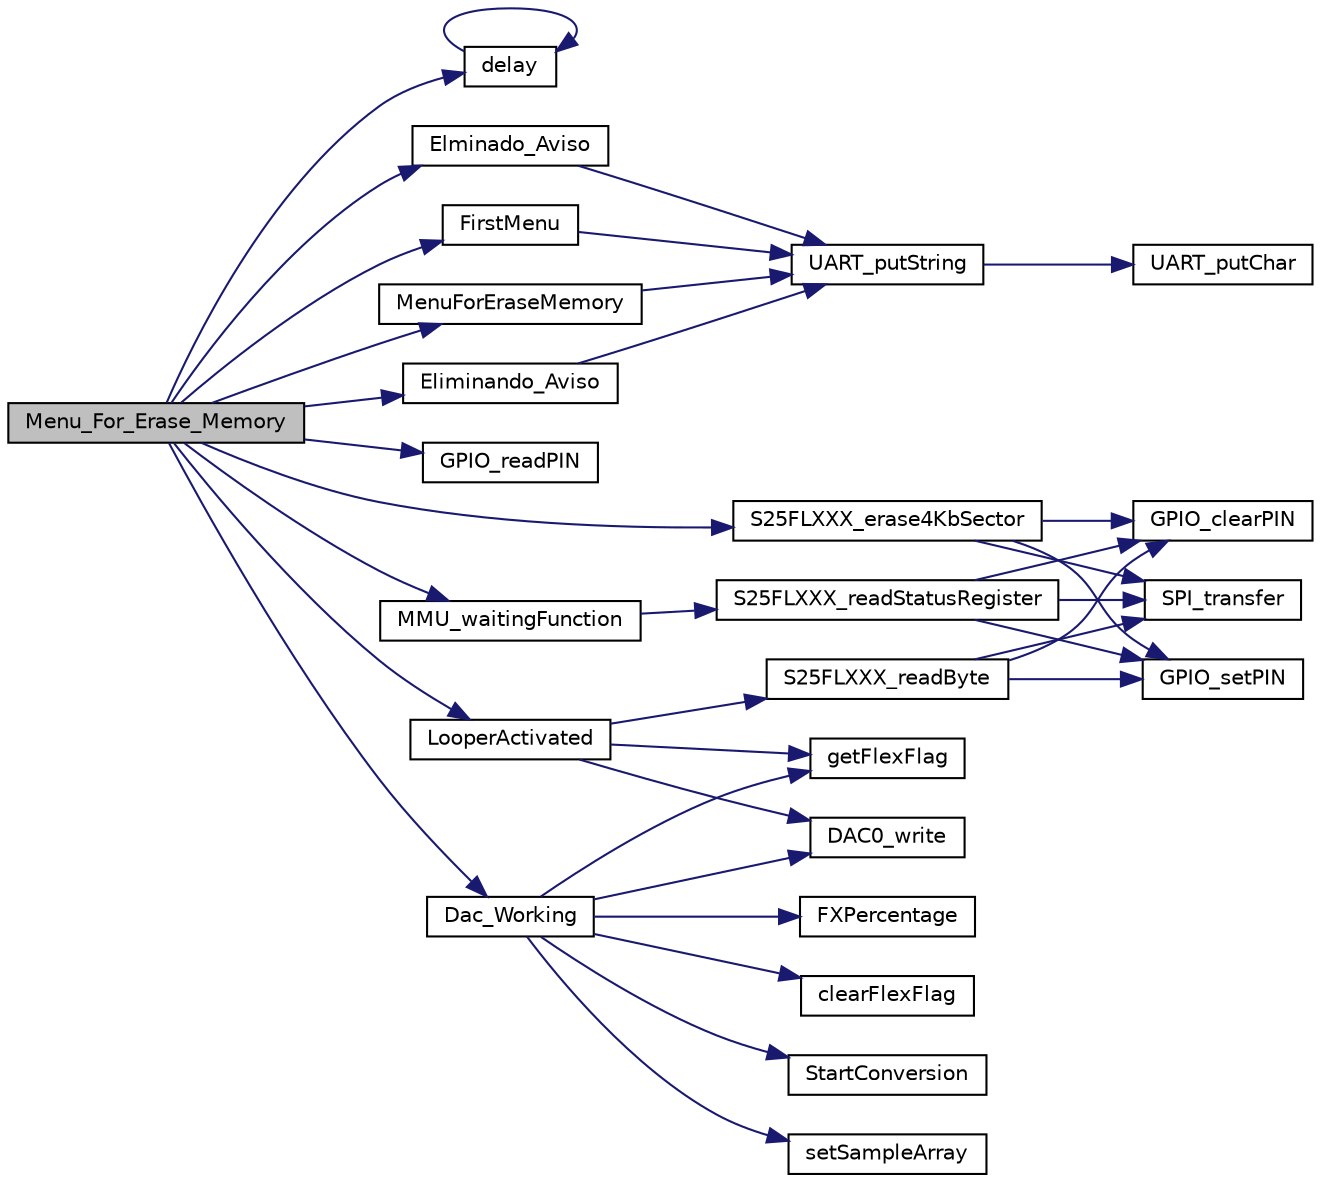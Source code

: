 digraph "Menu_For_Erase_Memory"
{
  edge [fontname="Helvetica",fontsize="10",labelfontname="Helvetica",labelfontsize="10"];
  node [fontname="Helvetica",fontsize="10",shape=record];
  rankdir="LR";
  Node40 [label="Menu_For_Erase_Memory",height=0.2,width=0.4,color="black", fillcolor="grey75", style="filled", fontcolor="black"];
  Node40 -> Node41 [color="midnightblue",fontsize="10",style="solid",fontname="Helvetica"];
  Node41 [label="delay",height=0.2,width=0.4,color="black", fillcolor="white", style="filled",URL="$_global_functions_8c.html#aa7fa622ced5687f8351d589e9402b251"];
  Node41 -> Node41 [color="midnightblue",fontsize="10",style="solid",fontname="Helvetica"];
  Node40 -> Node42 [color="midnightblue",fontsize="10",style="solid",fontname="Helvetica"];
  Node42 [label="MenuForEraseMemory",height=0.2,width=0.4,color="black", fillcolor="white", style="filled",URL="$_write_console_8c.html#a7e90c46b25e98c0bfc8ad363ea7033b0",tooltip="This function Prints all the effects in Tera term. "];
  Node42 -> Node43 [color="midnightblue",fontsize="10",style="solid",fontname="Helvetica"];
  Node43 [label="UART_putString",height=0.2,width=0.4,color="black", fillcolor="white", style="filled",URL="$_u_a_r_t_8c.html#af95ee594ce5f1619abbe4f2393b1903e",tooltip="It sends a string character through the serial port. "];
  Node43 -> Node44 [color="midnightblue",fontsize="10",style="solid",fontname="Helvetica"];
  Node44 [label="UART_putChar",height=0.2,width=0.4,color="black", fillcolor="white", style="filled",URL="$_u_a_r_t_8c.html#ae69fe2846b6410c22876356a9b3f0083",tooltip="It sends one character through the serial port. This function should include the next sentence: while..."];
  Node40 -> Node45 [color="midnightblue",fontsize="10",style="solid",fontname="Helvetica"];
  Node45 [label="GPIO_readPIN",height=0.2,width=0.4,color="black", fillcolor="white", style="filled",URL="$_g_p_i_o_8c.html#a8728d9577b431bb9b7978e57626028dd",tooltip="This function reads a specific GPIO pin. "];
  Node40 -> Node46 [color="midnightblue",fontsize="10",style="solid",fontname="Helvetica"];
  Node46 [label="LooperActivated",height=0.2,width=0.4,color="black", fillcolor="white", style="filled",URL="$_function_rotate_8c.html#a320c424fed00118ff52b314e3f65fe7c",tooltip="This Function Generate a Looper in the A0 pin. "];
  Node46 -> Node47 [color="midnightblue",fontsize="10",style="solid",fontname="Helvetica"];
  Node47 [label="getFlexFlag",height=0.2,width=0.4,color="black", fillcolor="white", style="filled",URL="$_flex_timer_8c.html#abfa7f9344108e422b6324bf6318a455e",tooltip="This function give you the Value of the FlexFlag to see if is Activated or Disactivated. "];
  Node46 -> Node48 [color="midnightblue",fontsize="10",style="solid",fontname="Helvetica"];
  Node48 [label="S25FLXXX_readByte",height=0.2,width=0.4,color="black", fillcolor="white", style="filled",URL="$_s25_f_l_x_x_x_8c.html#ac858e592d6d22c4345a58f6fbb088093"];
  Node48 -> Node49 [color="midnightblue",fontsize="10",style="solid",fontname="Helvetica"];
  Node49 [label="GPIO_clearPIN",height=0.2,width=0.4,color="black", fillcolor="white", style="filled",URL="$_g_p_i_o_8c.html#a8e0195242968e9d04da390a9f40e88a3",tooltip="This clear an specific pin in a GPIO port. "];
  Node48 -> Node50 [color="midnightblue",fontsize="10",style="solid",fontname="Helvetica"];
  Node50 [label="SPI_transfer",height=0.2,width=0.4,color="black", fillcolor="white", style="filled",URL="$_s_p_i_8c.html#a5ad13ecfeda35016f18d06d2af95de60"];
  Node48 -> Node51 [color="midnightblue",fontsize="10",style="solid",fontname="Helvetica"];
  Node51 [label="GPIO_setPIN",height=0.2,width=0.4,color="black", fillcolor="white", style="filled",URL="$_g_p_i_o_8c.html#acb526ef87a32ac98905b39a88c04a928",tooltip="This set an specific pin in a GPIO port. "];
  Node46 -> Node52 [color="midnightblue",fontsize="10",style="solid",fontname="Helvetica"];
  Node52 [label="DAC0_write",height=0.2,width=0.4,color="black", fillcolor="white", style="filled",URL="$_d_a_c_8c.html#ae004e614b39c9c9953b32f2875822519"];
  Node40 -> Node53 [color="midnightblue",fontsize="10",style="solid",fontname="Helvetica"];
  Node53 [label="Dac_Working",height=0.2,width=0.4,color="black", fillcolor="white", style="filled",URL="$_function_rotate_8c.html#a5c154dc0edba3b1ca0243fc08ad1acf0",tooltip="This Function pass a value from the DAC to ADC and implement an effect. "];
  Node53 -> Node47 [color="midnightblue",fontsize="10",style="solid",fontname="Helvetica"];
  Node53 -> Node54 [color="midnightblue",fontsize="10",style="solid",fontname="Helvetica"];
  Node54 [label="StartConversion",height=0.2,width=0.4,color="black", fillcolor="white", style="filled",URL="$_a_d_c_driver_8c.html#a51c3fc86aac41048469e3ded188c8430",tooltip="This function reads the ADC and returns the average value of n samples determined on the ADC Configur..."];
  Node53 -> Node55 [color="midnightblue",fontsize="10",style="solid",fontname="Helvetica"];
  Node55 [label="setSampleArray",height=0.2,width=0.4,color="black", fillcolor="white", style="filled",URL="$_sound_f_x_8c.html#a464ee3601dde0004a0b02a5788eacd09",tooltip="It set the input sample and saves it in the circular buffer and it also refreshes the indexes involve..."];
  Node53 -> Node56 [color="midnightblue",fontsize="10",style="solid",fontname="Helvetica"];
  Node56 [label="FXPercentage",height=0.2,width=0.4,color="black", fillcolor="white", style="filled",URL="$_sound_f_x_8c.html#ab6fe20a65cc75c07bd97e1914b411ebc",tooltip="It selects the effect to be applied to the sample and it also modifies the parameters of the effect l..."];
  Node53 -> Node52 [color="midnightblue",fontsize="10",style="solid",fontname="Helvetica"];
  Node53 -> Node57 [color="midnightblue",fontsize="10",style="solid",fontname="Helvetica"];
  Node57 [label="clearFlexFlag",height=0.2,width=0.4,color="black", fillcolor="white", style="filled",URL="$_flex_timer_8c.html#afee146cf44f0b517d5c1d99b1093b84d",tooltip="This function clears the flag to take temperature value. "];
  Node40 -> Node58 [color="midnightblue",fontsize="10",style="solid",fontname="Helvetica"];
  Node58 [label="Eliminando_Aviso",height=0.2,width=0.4,color="black", fillcolor="white", style="filled",URL="$_write_console_8c.html#a4affee1dd7c54bd830cb405d9aca59f0"];
  Node58 -> Node43 [color="midnightblue",fontsize="10",style="solid",fontname="Helvetica"];
  Node40 -> Node59 [color="midnightblue",fontsize="10",style="solid",fontname="Helvetica"];
  Node59 [label="S25FLXXX_erase4KbSector",height=0.2,width=0.4,color="black", fillcolor="white", style="filled",URL="$_s25_f_l_x_x_x_8c.html#a457568e938fa583ebc38a34070cc11cc"];
  Node59 -> Node49 [color="midnightblue",fontsize="10",style="solid",fontname="Helvetica"];
  Node59 -> Node50 [color="midnightblue",fontsize="10",style="solid",fontname="Helvetica"];
  Node59 -> Node51 [color="midnightblue",fontsize="10",style="solid",fontname="Helvetica"];
  Node40 -> Node60 [color="midnightblue",fontsize="10",style="solid",fontname="Helvetica"];
  Node60 [label="MMU_waitingFunction",height=0.2,width=0.4,color="black", fillcolor="white", style="filled",URL="$_s25_f_l_x_x_x_8c.html#a4b324f7e9886cefa3ff2be882d0f19d2"];
  Node60 -> Node61 [color="midnightblue",fontsize="10",style="solid",fontname="Helvetica"];
  Node61 [label="S25FLXXX_readStatusRegister",height=0.2,width=0.4,color="black", fillcolor="white", style="filled",URL="$_s25_f_l_x_x_x_8c.html#abbd307dcca5bd6c27e861980773bf65b"];
  Node61 -> Node49 [color="midnightblue",fontsize="10",style="solid",fontname="Helvetica"];
  Node61 -> Node50 [color="midnightblue",fontsize="10",style="solid",fontname="Helvetica"];
  Node61 -> Node51 [color="midnightblue",fontsize="10",style="solid",fontname="Helvetica"];
  Node40 -> Node62 [color="midnightblue",fontsize="10",style="solid",fontname="Helvetica"];
  Node62 [label="Elminado_Aviso",height=0.2,width=0.4,color="black", fillcolor="white", style="filled",URL="$_write_console_8c.html#a634bde4b37b4217cb7c89a98519d3c91",tooltip="This function Prints that the memory has been erased. "];
  Node62 -> Node43 [color="midnightblue",fontsize="10",style="solid",fontname="Helvetica"];
  Node40 -> Node63 [color="midnightblue",fontsize="10",style="solid",fontname="Helvetica"];
  Node63 [label="FirstMenu",height=0.2,width=0.4,color="black", fillcolor="white", style="filled",URL="$_write_console_8c.html#ad38dc59a6f7a64288fb468dde2f10178",tooltip="This function Prints in Tera Term The Menu of the proyect. "];
  Node63 -> Node43 [color="midnightblue",fontsize="10",style="solid",fontname="Helvetica"];
}
